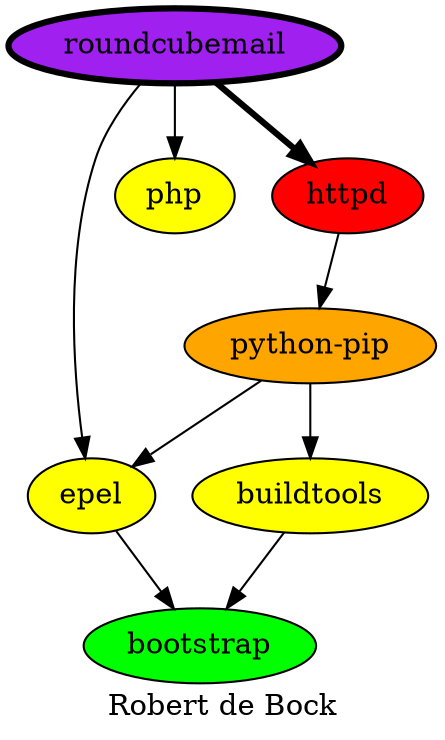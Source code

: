 digraph PhiloDilemma {
  label = "Robert de Bock" ;
  overlap=false
  {
    bootstrap [fillcolor=green style=filled]
    buildtools [fillcolor=yellow style=filled]
    epel [fillcolor=yellow style=filled]
    php [fillcolor=yellow style=filled]
    "python-pip" [fillcolor=orange style=filled]
    httpd [fillcolor=red style=filled]
    roundcubemail [fillcolor=purple style=filled penwidth=3]
  }
  {buildtools epel} -> bootstrap
  "python-pip" -> {buildtools epel}
  httpd -> "python-pip"
  roundcubemail -> {epel php}
  roundcubemail -> httpd [penwidth=3]
}
